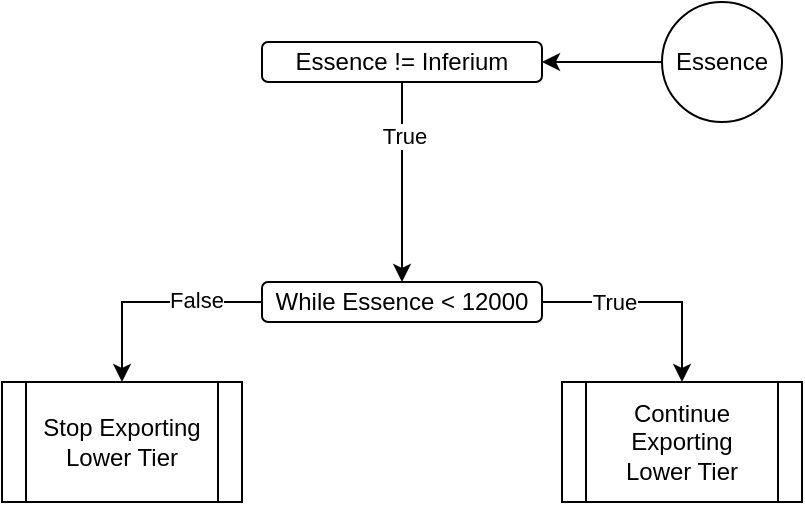 <mxfile version="26.1.0">
  <diagram name="Page-1" id="ilGjdaZJq8qxR4VXdF9Q">
    <mxGraphModel dx="823" dy="527" grid="1" gridSize="10" guides="1" tooltips="1" connect="1" arrows="1" fold="1" page="1" pageScale="1" pageWidth="827" pageHeight="1169" math="0" shadow="0">
      <root>
        <mxCell id="0" />
        <mxCell id="1" parent="0" />
        <mxCell id="ekB-ID3I0z-oZot5Pa37-24" style="edgeStyle=orthogonalEdgeStyle;rounded=0;orthogonalLoop=1;jettySize=auto;html=1;exitX=0;exitY=0.5;exitDx=0;exitDy=0;entryX=1;entryY=0.5;entryDx=0;entryDy=0;" edge="1" parent="1" source="ekB-ID3I0z-oZot5Pa37-1" target="ekB-ID3I0z-oZot5Pa37-19">
          <mxGeometry relative="1" as="geometry" />
        </mxCell>
        <mxCell id="ekB-ID3I0z-oZot5Pa37-1" value="Essence" style="ellipse;whiteSpace=wrap;html=1;aspect=fixed;" vertex="1" parent="1">
          <mxGeometry x="570" y="130" width="60" height="60" as="geometry" />
        </mxCell>
        <mxCell id="ekB-ID3I0z-oZot5Pa37-12" style="edgeStyle=orthogonalEdgeStyle;rounded=0;orthogonalLoop=1;jettySize=auto;html=1;exitX=0;exitY=0.5;exitDx=0;exitDy=0;entryX=0.5;entryY=0;entryDx=0;entryDy=0;" edge="1" parent="1" source="ekB-ID3I0z-oZot5Pa37-7" target="ekB-ID3I0z-oZot5Pa37-11">
          <mxGeometry relative="1" as="geometry" />
        </mxCell>
        <mxCell id="ekB-ID3I0z-oZot5Pa37-18" value="False" style="edgeLabel;html=1;align=center;verticalAlign=middle;resizable=0;points=[];" vertex="1" connectable="0" parent="ekB-ID3I0z-oZot5Pa37-12">
          <mxGeometry x="-0.387" y="1" relative="1" as="geometry">
            <mxPoint y="-2" as="offset" />
          </mxGeometry>
        </mxCell>
        <mxCell id="ekB-ID3I0z-oZot5Pa37-13" style="edgeStyle=orthogonalEdgeStyle;rounded=0;orthogonalLoop=1;jettySize=auto;html=1;exitX=1;exitY=0.5;exitDx=0;exitDy=0;entryX=0.5;entryY=0;entryDx=0;entryDy=0;" edge="1" parent="1" source="ekB-ID3I0z-oZot5Pa37-7" target="ekB-ID3I0z-oZot5Pa37-10">
          <mxGeometry relative="1" as="geometry" />
        </mxCell>
        <mxCell id="ekB-ID3I0z-oZot5Pa37-17" value="True" style="edgeLabel;html=1;align=center;verticalAlign=middle;resizable=0;points=[];" vertex="1" connectable="0" parent="ekB-ID3I0z-oZot5Pa37-13">
          <mxGeometry x="-0.345" relative="1" as="geometry">
            <mxPoint as="offset" />
          </mxGeometry>
        </mxCell>
        <mxCell id="ekB-ID3I0z-oZot5Pa37-7" value="While Essence &amp;lt; 12000" style="rounded=1;whiteSpace=wrap;html=1;" vertex="1" parent="1">
          <mxGeometry x="370" y="270" width="140" height="20" as="geometry" />
        </mxCell>
        <mxCell id="ekB-ID3I0z-oZot5Pa37-10" value="Continue Exporting&lt;div&gt;Lower Tier&lt;/div&gt;" style="shape=process;whiteSpace=wrap;html=1;backgroundOutline=1;" vertex="1" parent="1">
          <mxGeometry x="520" y="320" width="120" height="60" as="geometry" />
        </mxCell>
        <mxCell id="ekB-ID3I0z-oZot5Pa37-11" value="Stop Exporting&lt;div&gt;Lower Tier&lt;/div&gt;" style="shape=process;whiteSpace=wrap;html=1;backgroundOutline=1;" vertex="1" parent="1">
          <mxGeometry x="240" y="320" width="120" height="60" as="geometry" />
        </mxCell>
        <mxCell id="ekB-ID3I0z-oZot5Pa37-22" style="edgeStyle=orthogonalEdgeStyle;rounded=0;orthogonalLoop=1;jettySize=auto;html=1;exitX=0.5;exitY=1;exitDx=0;exitDy=0;" edge="1" parent="1" source="ekB-ID3I0z-oZot5Pa37-19" target="ekB-ID3I0z-oZot5Pa37-7">
          <mxGeometry relative="1" as="geometry" />
        </mxCell>
        <mxCell id="ekB-ID3I0z-oZot5Pa37-23" value="True" style="edgeLabel;html=1;align=center;verticalAlign=middle;resizable=0;points=[];" vertex="1" connectable="0" parent="ekB-ID3I0z-oZot5Pa37-22">
          <mxGeometry x="-0.471" y="1" relative="1" as="geometry">
            <mxPoint as="offset" />
          </mxGeometry>
        </mxCell>
        <mxCell id="ekB-ID3I0z-oZot5Pa37-19" value="Essence != Inferium" style="rounded=1;whiteSpace=wrap;html=1;" vertex="1" parent="1">
          <mxGeometry x="370" y="150" width="140" height="20" as="geometry" />
        </mxCell>
      </root>
    </mxGraphModel>
  </diagram>
</mxfile>
